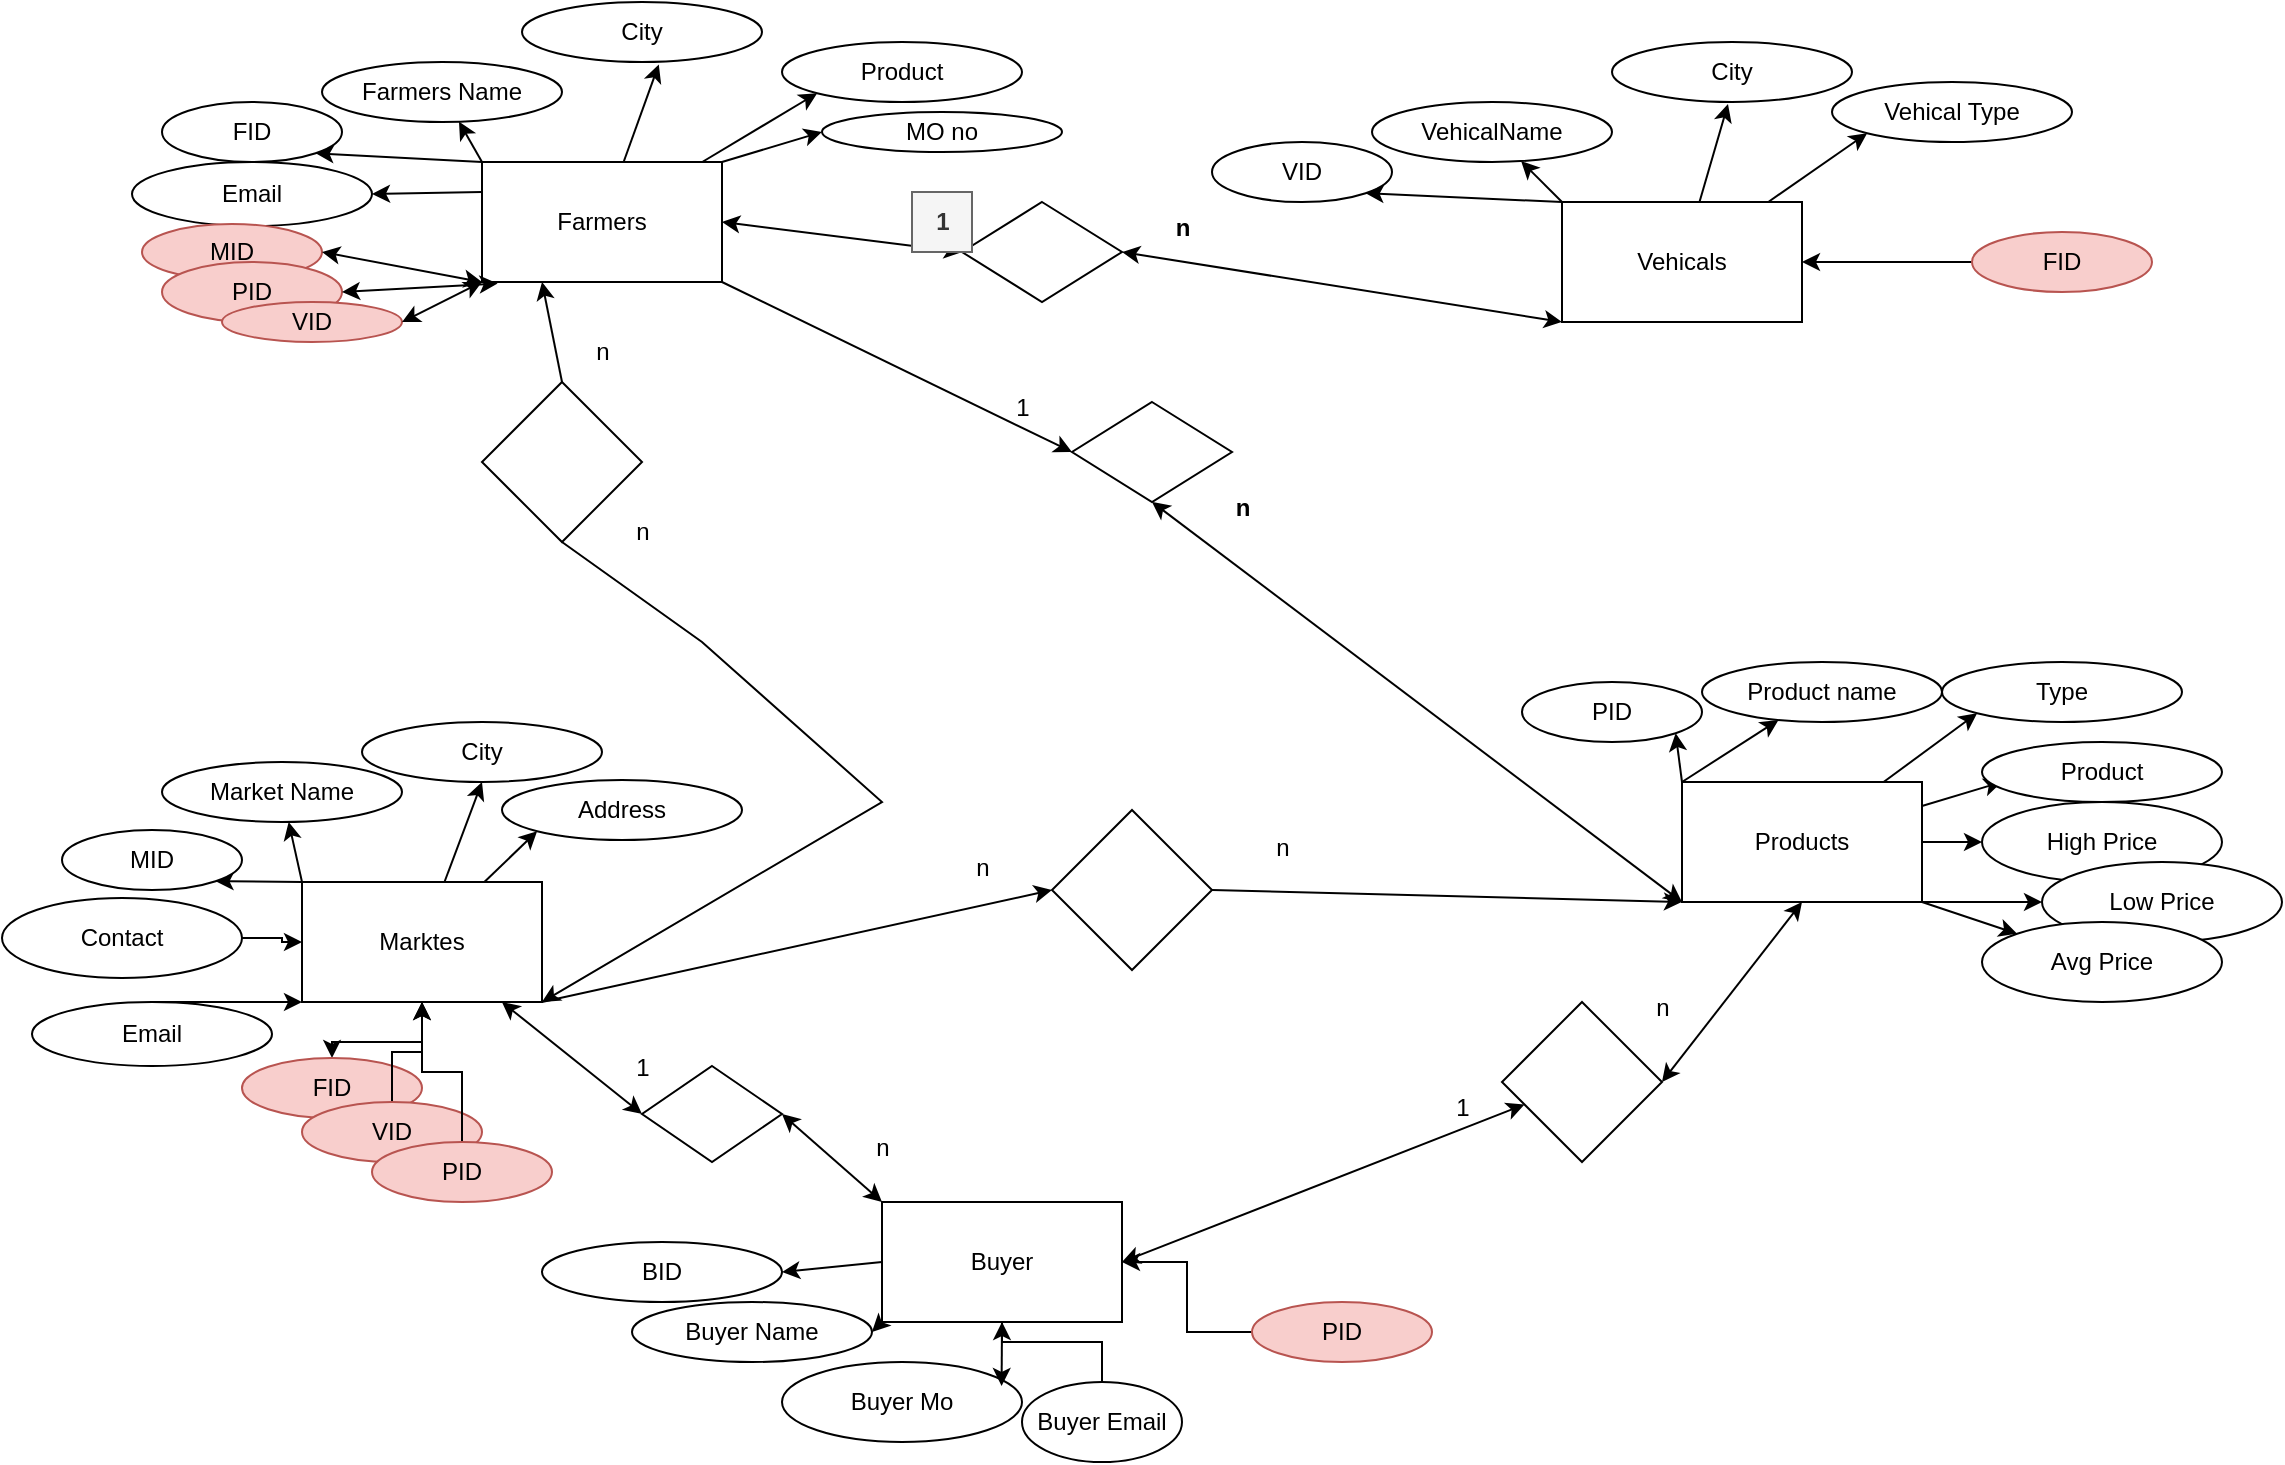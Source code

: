 <mxfile version="24.4.8" type="github">
  <diagram name="Page-1" id="K72RmQp6-IoOSPWZpVq8">
    <mxGraphModel dx="2219" dy="522" grid="1" gridSize="10" guides="1" tooltips="1" connect="1" arrows="1" fold="1" page="1" pageScale="1" pageWidth="1169" pageHeight="827" math="0" shadow="0">
      <root>
        <mxCell id="0" />
        <mxCell id="1" parent="0" />
        <mxCell id="JbbPWGM87C58Qq-8hqNS-1" value="Farmers" style="rounded=0;whiteSpace=wrap;html=1;" parent="1" vertex="1">
          <mxGeometry x="210" y="90" width="120" height="60" as="geometry" />
        </mxCell>
        <mxCell id="JbbPWGM87C58Qq-8hqNS-4" value="Buyer" style="whiteSpace=wrap;html=1;" parent="1" vertex="1">
          <mxGeometry x="410" y="610" width="120" height="60" as="geometry" />
        </mxCell>
        <mxCell id="JbbPWGM87C58Qq-8hqNS-5" value="FID" style="ellipse;whiteSpace=wrap;html=1;" parent="1" vertex="1">
          <mxGeometry x="50" y="60" width="90" height="30" as="geometry" />
        </mxCell>
        <mxCell id="JbbPWGM87C58Qq-8hqNS-6" value="Farmers Name" style="ellipse;whiteSpace=wrap;html=1;" parent="1" vertex="1">
          <mxGeometry x="130" y="40" width="120" height="30" as="geometry" />
        </mxCell>
        <mxCell id="JbbPWGM87C58Qq-8hqNS-7" value="Product" style="ellipse;whiteSpace=wrap;html=1;" parent="1" vertex="1">
          <mxGeometry x="360" y="30" width="120" height="30" as="geometry" />
        </mxCell>
        <mxCell id="JbbPWGM87C58Qq-8hqNS-8" value="City" style="ellipse;whiteSpace=wrap;html=1;" parent="1" vertex="1">
          <mxGeometry x="230" y="10" width="120" height="30" as="geometry" />
        </mxCell>
        <mxCell id="JbbPWGM87C58Qq-8hqNS-10" value="" style="endArrow=classic;html=1;rounded=0;entryX=1;entryY=1;entryDx=0;entryDy=0;exitX=0;exitY=0;exitDx=0;exitDy=0;" parent="1" source="JbbPWGM87C58Qq-8hqNS-1" target="JbbPWGM87C58Qq-8hqNS-5" edge="1">
          <mxGeometry width="50" height="50" relative="1" as="geometry">
            <mxPoint x="510" y="300" as="sourcePoint" />
            <mxPoint x="560" y="250" as="targetPoint" />
          </mxGeometry>
        </mxCell>
        <mxCell id="JbbPWGM87C58Qq-8hqNS-11" value="" style="endArrow=classic;html=1;rounded=0;exitX=0;exitY=0;exitDx=0;exitDy=0;" parent="1" source="JbbPWGM87C58Qq-8hqNS-1" target="JbbPWGM87C58Qq-8hqNS-6" edge="1">
          <mxGeometry width="50" height="50" relative="1" as="geometry">
            <mxPoint x="510" y="300" as="sourcePoint" />
            <mxPoint x="560" y="250" as="targetPoint" />
          </mxGeometry>
        </mxCell>
        <mxCell id="JbbPWGM87C58Qq-8hqNS-12" value="" style="endArrow=classic;html=1;rounded=0;entryX=0.57;entryY=1.04;entryDx=0;entryDy=0;entryPerimeter=0;" parent="1" source="JbbPWGM87C58Qq-8hqNS-1" target="JbbPWGM87C58Qq-8hqNS-8" edge="1">
          <mxGeometry width="50" height="50" relative="1" as="geometry">
            <mxPoint x="510" y="300" as="sourcePoint" />
            <mxPoint x="560" y="250" as="targetPoint" />
          </mxGeometry>
        </mxCell>
        <mxCell id="JbbPWGM87C58Qq-8hqNS-13" value="" style="endArrow=classic;html=1;rounded=0;entryX=0;entryY=1;entryDx=0;entryDy=0;" parent="1" source="JbbPWGM87C58Qq-8hqNS-1" target="JbbPWGM87C58Qq-8hqNS-7" edge="1">
          <mxGeometry width="50" height="50" relative="1" as="geometry">
            <mxPoint x="510" y="300" as="sourcePoint" />
            <mxPoint x="560" y="250" as="targetPoint" />
          </mxGeometry>
        </mxCell>
        <mxCell id="imG7SMmXVlBYuDw79U2s-1" value="Vehicals" style="rounded=0;whiteSpace=wrap;html=1;" vertex="1" parent="1">
          <mxGeometry x="750" y="110" width="120" height="60" as="geometry" />
        </mxCell>
        <mxCell id="imG7SMmXVlBYuDw79U2s-2" value="VID" style="ellipse;whiteSpace=wrap;html=1;" vertex="1" parent="1">
          <mxGeometry x="575" y="80" width="90" height="30" as="geometry" />
        </mxCell>
        <mxCell id="imG7SMmXVlBYuDw79U2s-3" value="VehicalName" style="ellipse;whiteSpace=wrap;html=1;" vertex="1" parent="1">
          <mxGeometry x="655" y="60" width="120" height="30" as="geometry" />
        </mxCell>
        <mxCell id="imG7SMmXVlBYuDw79U2s-4" value="Vehical Type" style="ellipse;whiteSpace=wrap;html=1;" vertex="1" parent="1">
          <mxGeometry x="885" y="50" width="120" height="30" as="geometry" />
        </mxCell>
        <mxCell id="imG7SMmXVlBYuDw79U2s-5" value="" style="endArrow=classic;html=1;rounded=0;entryX=1;entryY=1;entryDx=0;entryDy=0;exitX=0;exitY=0;exitDx=0;exitDy=0;" edge="1" parent="1" source="imG7SMmXVlBYuDw79U2s-1" target="imG7SMmXVlBYuDw79U2s-2">
          <mxGeometry width="50" height="50" relative="1" as="geometry">
            <mxPoint x="1035" y="320" as="sourcePoint" />
            <mxPoint x="1085" y="270" as="targetPoint" />
          </mxGeometry>
        </mxCell>
        <mxCell id="imG7SMmXVlBYuDw79U2s-6" value="" style="endArrow=classic;html=1;rounded=0;exitX=0;exitY=0;exitDx=0;exitDy=0;" edge="1" parent="1" source="imG7SMmXVlBYuDw79U2s-1" target="imG7SMmXVlBYuDw79U2s-3">
          <mxGeometry width="50" height="50" relative="1" as="geometry">
            <mxPoint x="1035" y="320" as="sourcePoint" />
            <mxPoint x="1085" y="270" as="targetPoint" />
          </mxGeometry>
        </mxCell>
        <mxCell id="imG7SMmXVlBYuDw79U2s-7" value="" style="endArrow=classic;html=1;rounded=0;entryX=0.57;entryY=1.04;entryDx=0;entryDy=0;entryPerimeter=0;" edge="1" parent="1" source="imG7SMmXVlBYuDw79U2s-1">
          <mxGeometry width="50" height="50" relative="1" as="geometry">
            <mxPoint x="1035" y="320" as="sourcePoint" />
            <mxPoint x="833" y="61" as="targetPoint" />
          </mxGeometry>
        </mxCell>
        <mxCell id="imG7SMmXVlBYuDw79U2s-8" value="" style="endArrow=classic;html=1;rounded=0;entryX=0;entryY=1;entryDx=0;entryDy=0;" edge="1" parent="1" source="imG7SMmXVlBYuDw79U2s-1" target="imG7SMmXVlBYuDw79U2s-4">
          <mxGeometry width="50" height="50" relative="1" as="geometry">
            <mxPoint x="1035" y="320" as="sourcePoint" />
            <mxPoint x="1085" y="270" as="targetPoint" />
          </mxGeometry>
        </mxCell>
        <mxCell id="imG7SMmXVlBYuDw79U2s-9" value="City" style="ellipse;whiteSpace=wrap;html=1;" vertex="1" parent="1">
          <mxGeometry x="775" y="30" width="120" height="30" as="geometry" />
        </mxCell>
        <mxCell id="imG7SMmXVlBYuDw79U2s-27" value="Products" style="rounded=0;whiteSpace=wrap;html=1;" vertex="1" parent="1">
          <mxGeometry x="810" y="400" width="120" height="60" as="geometry" />
        </mxCell>
        <mxCell id="imG7SMmXVlBYuDw79U2s-28" value="PID" style="ellipse;whiteSpace=wrap;html=1;" vertex="1" parent="1">
          <mxGeometry x="730" y="350" width="90" height="30" as="geometry" />
        </mxCell>
        <mxCell id="imG7SMmXVlBYuDw79U2s-29" value="Product name" style="ellipse;whiteSpace=wrap;html=1;" vertex="1" parent="1">
          <mxGeometry x="820" y="340" width="120" height="30" as="geometry" />
        </mxCell>
        <mxCell id="imG7SMmXVlBYuDw79U2s-30" value="" style="endArrow=classic;html=1;rounded=0;entryX=1;entryY=1;entryDx=0;entryDy=0;exitX=0;exitY=0;exitDx=0;exitDy=0;" edge="1" parent="1" source="imG7SMmXVlBYuDw79U2s-27" target="imG7SMmXVlBYuDw79U2s-28">
          <mxGeometry width="50" height="50" relative="1" as="geometry">
            <mxPoint x="1106" y="540" as="sourcePoint" />
            <mxPoint x="1156" y="490" as="targetPoint" />
          </mxGeometry>
        </mxCell>
        <mxCell id="imG7SMmXVlBYuDw79U2s-31" value="" style="endArrow=classic;html=1;rounded=0;exitX=0;exitY=0;exitDx=0;exitDy=0;" edge="1" parent="1" source="imG7SMmXVlBYuDw79U2s-27" target="imG7SMmXVlBYuDw79U2s-29">
          <mxGeometry width="50" height="50" relative="1" as="geometry">
            <mxPoint x="1106" y="540" as="sourcePoint" />
            <mxPoint x="1156" y="490" as="targetPoint" />
          </mxGeometry>
        </mxCell>
        <mxCell id="imG7SMmXVlBYuDw79U2s-32" value="" style="endArrow=classic;html=1;rounded=0;entryX=0;entryY=1;entryDx=0;entryDy=0;" edge="1" parent="1" source="imG7SMmXVlBYuDw79U2s-27" target="imG7SMmXVlBYuDw79U2s-34">
          <mxGeometry width="50" height="50" relative="1" as="geometry">
            <mxPoint x="1106" y="540" as="sourcePoint" />
            <mxPoint x="904" y="281" as="targetPoint" />
          </mxGeometry>
        </mxCell>
        <mxCell id="imG7SMmXVlBYuDw79U2s-33" value="" style="endArrow=classic;html=1;rounded=0;" edge="1" parent="1" source="imG7SMmXVlBYuDw79U2s-27">
          <mxGeometry width="50" height="50" relative="1" as="geometry">
            <mxPoint x="1106" y="540" as="sourcePoint" />
            <mxPoint x="970" y="400" as="targetPoint" />
          </mxGeometry>
        </mxCell>
        <mxCell id="imG7SMmXVlBYuDw79U2s-34" value="Type" style="ellipse;whiteSpace=wrap;html=1;" vertex="1" parent="1">
          <mxGeometry x="940" y="340" width="120" height="30" as="geometry" />
        </mxCell>
        <mxCell id="imG7SMmXVlBYuDw79U2s-35" value="Product" style="ellipse;whiteSpace=wrap;html=1;" vertex="1" parent="1">
          <mxGeometry x="960" y="380" width="120" height="30" as="geometry" />
        </mxCell>
        <mxCell id="imG7SMmXVlBYuDw79U2s-36" value="High Price" style="ellipse;whiteSpace=wrap;html=1;" vertex="1" parent="1">
          <mxGeometry x="960" y="410" width="120" height="40" as="geometry" />
        </mxCell>
        <mxCell id="imG7SMmXVlBYuDw79U2s-37" value="Low Price" style="ellipse;whiteSpace=wrap;html=1;" vertex="1" parent="1">
          <mxGeometry x="990" y="440" width="120" height="40" as="geometry" />
        </mxCell>
        <mxCell id="imG7SMmXVlBYuDw79U2s-38" value="Avg Price" style="ellipse;whiteSpace=wrap;html=1;" vertex="1" parent="1">
          <mxGeometry x="960" y="470" width="120" height="40" as="geometry" />
        </mxCell>
        <mxCell id="imG7SMmXVlBYuDw79U2s-39" value="" style="endArrow=classic;html=1;rounded=0;entryX=0;entryY=0.5;entryDx=0;entryDy=0;exitX=1;exitY=0.5;exitDx=0;exitDy=0;" edge="1" parent="1" source="imG7SMmXVlBYuDw79U2s-27" target="imG7SMmXVlBYuDw79U2s-36">
          <mxGeometry width="50" height="50" relative="1" as="geometry">
            <mxPoint x="510" y="300" as="sourcePoint" />
            <mxPoint x="560" y="250" as="targetPoint" />
          </mxGeometry>
        </mxCell>
        <mxCell id="imG7SMmXVlBYuDw79U2s-40" value="" style="endArrow=classic;html=1;rounded=0;entryX=0;entryY=0.5;entryDx=0;entryDy=0;" edge="1" parent="1" target="imG7SMmXVlBYuDw79U2s-37">
          <mxGeometry width="50" height="50" relative="1" as="geometry">
            <mxPoint x="930" y="460" as="sourcePoint" />
            <mxPoint x="560" y="250" as="targetPoint" />
            <Array as="points">
              <mxPoint x="930" y="460" />
            </Array>
          </mxGeometry>
        </mxCell>
        <mxCell id="imG7SMmXVlBYuDw79U2s-41" value="" style="endArrow=classic;html=1;rounded=0;entryX=0;entryY=0;entryDx=0;entryDy=0;exitX=1;exitY=1;exitDx=0;exitDy=0;" edge="1" parent="1" source="imG7SMmXVlBYuDw79U2s-27" target="imG7SMmXVlBYuDw79U2s-38">
          <mxGeometry width="50" height="50" relative="1" as="geometry">
            <mxPoint x="510" y="300" as="sourcePoint" />
            <mxPoint x="560" y="250" as="targetPoint" />
          </mxGeometry>
        </mxCell>
        <mxCell id="imG7SMmXVlBYuDw79U2s-110" value="" style="edgeStyle=orthogonalEdgeStyle;rounded=0;orthogonalLoop=1;jettySize=auto;html=1;" edge="1" parent="1" source="imG7SMmXVlBYuDw79U2s-42" target="imG7SMmXVlBYuDw79U2s-108">
          <mxGeometry relative="1" as="geometry" />
        </mxCell>
        <mxCell id="imG7SMmXVlBYuDw79U2s-42" value="Marktes" style="rounded=0;whiteSpace=wrap;html=1;" vertex="1" parent="1">
          <mxGeometry x="120" y="450" width="120" height="60" as="geometry" />
        </mxCell>
        <mxCell id="imG7SMmXVlBYuDw79U2s-43" value="Market Name" style="ellipse;whiteSpace=wrap;html=1;" vertex="1" parent="1">
          <mxGeometry x="50" y="390" width="120" height="30" as="geometry" />
        </mxCell>
        <mxCell id="imG7SMmXVlBYuDw79U2s-44" value="" style="endArrow=classic;html=1;rounded=0;entryX=1;entryY=1;entryDx=0;entryDy=0;exitX=0;exitY=0;exitDx=0;exitDy=0;" edge="1" source="imG7SMmXVlBYuDw79U2s-42" target="imG7SMmXVlBYuDw79U2s-50" parent="1">
          <mxGeometry width="50" height="50" relative="1" as="geometry">
            <mxPoint x="640" y="630" as="sourcePoint" />
            <mxPoint x="690" y="580" as="targetPoint" />
          </mxGeometry>
        </mxCell>
        <mxCell id="imG7SMmXVlBYuDw79U2s-45" value="" style="endArrow=classic;html=1;rounded=0;exitX=0;exitY=0;exitDx=0;exitDy=0;" edge="1" source="imG7SMmXVlBYuDw79U2s-42" target="imG7SMmXVlBYuDw79U2s-43" parent="1">
          <mxGeometry width="50" height="50" relative="1" as="geometry">
            <mxPoint x="640" y="630" as="sourcePoint" />
            <mxPoint x="690" y="580" as="targetPoint" />
          </mxGeometry>
        </mxCell>
        <mxCell id="imG7SMmXVlBYuDw79U2s-46" value="" style="endArrow=classic;html=1;rounded=0;entryX=0.5;entryY=1;entryDx=0;entryDy=0;" edge="1" source="imG7SMmXVlBYuDw79U2s-42" target="imG7SMmXVlBYuDw79U2s-48" parent="1">
          <mxGeometry width="50" height="50" relative="1" as="geometry">
            <mxPoint x="640" y="630" as="sourcePoint" />
            <mxPoint x="438" y="371" as="targetPoint" />
          </mxGeometry>
        </mxCell>
        <mxCell id="imG7SMmXVlBYuDw79U2s-47" value="" style="endArrow=classic;html=1;rounded=0;entryX=0;entryY=1;entryDx=0;entryDy=0;" edge="1" source="imG7SMmXVlBYuDw79U2s-42" target="imG7SMmXVlBYuDw79U2s-49" parent="1">
          <mxGeometry width="50" height="50" relative="1" as="geometry">
            <mxPoint x="640" y="630" as="sourcePoint" />
            <mxPoint x="690" y="580" as="targetPoint" />
          </mxGeometry>
        </mxCell>
        <mxCell id="imG7SMmXVlBYuDw79U2s-48" value="City" style="ellipse;whiteSpace=wrap;html=1;" vertex="1" parent="1">
          <mxGeometry x="150" y="370" width="120" height="30" as="geometry" />
        </mxCell>
        <mxCell id="imG7SMmXVlBYuDw79U2s-49" value="Address" style="ellipse;whiteSpace=wrap;html=1;" vertex="1" parent="1">
          <mxGeometry x="220" y="399" width="120" height="30" as="geometry" />
        </mxCell>
        <mxCell id="imG7SMmXVlBYuDw79U2s-50" value="MID" style="ellipse;whiteSpace=wrap;html=1;" vertex="1" parent="1">
          <mxGeometry y="424" width="90" height="30" as="geometry" />
        </mxCell>
        <mxCell id="imG7SMmXVlBYuDw79U2s-51" value="" style="rhombus;whiteSpace=wrap;html=1;" vertex="1" parent="1">
          <mxGeometry x="210" y="200" width="80" height="80" as="geometry" />
        </mxCell>
        <mxCell id="imG7SMmXVlBYuDw79U2s-52" value="" style="endArrow=classic;html=1;rounded=0;entryX=0.25;entryY=1;entryDx=0;entryDy=0;exitX=0.5;exitY=0;exitDx=0;exitDy=0;" edge="1" parent="1" source="imG7SMmXVlBYuDw79U2s-51" target="JbbPWGM87C58Qq-8hqNS-1">
          <mxGeometry width="50" height="50" relative="1" as="geometry">
            <mxPoint x="510" y="300" as="sourcePoint" />
            <mxPoint x="560" y="250" as="targetPoint" />
          </mxGeometry>
        </mxCell>
        <mxCell id="imG7SMmXVlBYuDw79U2s-53" value="" style="endArrow=classic;html=1;rounded=0;exitX=0.5;exitY=1;exitDx=0;exitDy=0;entryX=1;entryY=1;entryDx=0;entryDy=0;" edge="1" parent="1" source="imG7SMmXVlBYuDw79U2s-51" target="imG7SMmXVlBYuDw79U2s-42">
          <mxGeometry width="50" height="50" relative="1" as="geometry">
            <mxPoint x="510" y="300" as="sourcePoint" />
            <mxPoint x="560" y="250" as="targetPoint" />
            <Array as="points">
              <mxPoint x="320" y="330" />
              <mxPoint x="410" y="410" />
            </Array>
          </mxGeometry>
        </mxCell>
        <mxCell id="imG7SMmXVlBYuDw79U2s-54" value="n" style="text;html=1;align=center;verticalAlign=middle;resizable=0;points=[];autosize=1;strokeColor=none;fillColor=none;" vertex="1" parent="1">
          <mxGeometry x="255" y="170" width="30" height="30" as="geometry" />
        </mxCell>
        <mxCell id="imG7SMmXVlBYuDw79U2s-55" value="n" style="text;html=1;align=center;verticalAlign=middle;resizable=0;points=[];autosize=1;strokeColor=none;fillColor=none;" vertex="1" parent="1">
          <mxGeometry x="275" y="260" width="30" height="30" as="geometry" />
        </mxCell>
        <mxCell id="imG7SMmXVlBYuDw79U2s-56" value="" style="rhombus;whiteSpace=wrap;html=1;" vertex="1" parent="1">
          <mxGeometry x="450" y="110" width="80" height="50" as="geometry" />
        </mxCell>
        <mxCell id="imG7SMmXVlBYuDw79U2s-58" value="" style="endArrow=classic;startArrow=classic;html=1;rounded=0;entryX=0;entryY=1;entryDx=0;entryDy=0;exitX=1;exitY=0.5;exitDx=0;exitDy=0;" edge="1" parent="1" source="imG7SMmXVlBYuDw79U2s-56" target="imG7SMmXVlBYuDw79U2s-1">
          <mxGeometry width="50" height="50" relative="1" as="geometry">
            <mxPoint x="510" y="300" as="sourcePoint" />
            <mxPoint x="560" y="250" as="targetPoint" />
          </mxGeometry>
        </mxCell>
        <mxCell id="imG7SMmXVlBYuDw79U2s-59" value="" style="endArrow=classic;startArrow=classic;html=1;rounded=0;entryX=0;entryY=0.5;entryDx=0;entryDy=0;exitX=1;exitY=0.5;exitDx=0;exitDy=0;" edge="1" parent="1" source="JbbPWGM87C58Qq-8hqNS-1" target="imG7SMmXVlBYuDw79U2s-56">
          <mxGeometry width="50" height="50" relative="1" as="geometry">
            <mxPoint x="510" y="300" as="sourcePoint" />
            <mxPoint x="560" y="250" as="targetPoint" />
          </mxGeometry>
        </mxCell>
        <mxCell id="imG7SMmXVlBYuDw79U2s-60" value="&lt;b&gt;1&lt;/b&gt;" style="text;html=1;align=center;verticalAlign=middle;resizable=0;points=[];autosize=1;fillColor=#f5f5f5;fontColor=#333333;strokeColor=#666666;" vertex="1" parent="1">
          <mxGeometry x="425" y="105" width="30" height="30" as="geometry" />
        </mxCell>
        <mxCell id="imG7SMmXVlBYuDw79U2s-61" value="&lt;b&gt;n&lt;/b&gt;" style="text;html=1;align=center;verticalAlign=middle;resizable=0;points=[];autosize=1;strokeColor=none;fillColor=none;" vertex="1" parent="1">
          <mxGeometry x="545" y="108" width="30" height="30" as="geometry" />
        </mxCell>
        <mxCell id="imG7SMmXVlBYuDw79U2s-62" value="" style="rhombus;whiteSpace=wrap;html=1;" vertex="1" parent="1">
          <mxGeometry x="505" y="210" width="80" height="50" as="geometry" />
        </mxCell>
        <mxCell id="imG7SMmXVlBYuDw79U2s-63" value="" style="endArrow=classic;html=1;rounded=0;entryX=0;entryY=0.5;entryDx=0;entryDy=0;exitX=1;exitY=1;exitDx=0;exitDy=0;" edge="1" parent="1" source="JbbPWGM87C58Qq-8hqNS-1" target="imG7SMmXVlBYuDw79U2s-62">
          <mxGeometry width="50" height="50" relative="1" as="geometry">
            <mxPoint x="510" y="400" as="sourcePoint" />
            <mxPoint x="560" y="350" as="targetPoint" />
          </mxGeometry>
        </mxCell>
        <mxCell id="imG7SMmXVlBYuDw79U2s-64" value="" style="endArrow=classic;startArrow=classic;html=1;rounded=0;entryX=0;entryY=1;entryDx=0;entryDy=0;exitX=0.5;exitY=1;exitDx=0;exitDy=0;" edge="1" parent="1" source="imG7SMmXVlBYuDw79U2s-62" target="imG7SMmXVlBYuDw79U2s-27">
          <mxGeometry width="50" height="50" relative="1" as="geometry">
            <mxPoint x="510" y="400" as="sourcePoint" />
            <mxPoint x="560" y="350" as="targetPoint" />
          </mxGeometry>
        </mxCell>
        <mxCell id="imG7SMmXVlBYuDw79U2s-65" value="1" style="text;html=1;align=center;verticalAlign=middle;resizable=0;points=[];autosize=1;strokeColor=none;fillColor=none;" vertex="1" parent="1">
          <mxGeometry x="465" y="198" width="30" height="30" as="geometry" />
        </mxCell>
        <mxCell id="imG7SMmXVlBYuDw79U2s-66" value="&lt;b&gt;n&lt;/b&gt;" style="text;html=1;align=center;verticalAlign=middle;resizable=0;points=[];autosize=1;strokeColor=none;fillColor=none;" vertex="1" parent="1">
          <mxGeometry x="575" y="248" width="30" height="30" as="geometry" />
        </mxCell>
        <mxCell id="imG7SMmXVlBYuDw79U2s-67" value="" style="rhombus;whiteSpace=wrap;html=1;" vertex="1" parent="1">
          <mxGeometry x="495" y="414" width="80" height="80" as="geometry" />
        </mxCell>
        <mxCell id="imG7SMmXVlBYuDw79U2s-68" value="" style="endArrow=classic;html=1;rounded=0;exitX=1;exitY=0.5;exitDx=0;exitDy=0;" edge="1" parent="1" source="imG7SMmXVlBYuDw79U2s-67">
          <mxGeometry width="50" height="50" relative="1" as="geometry">
            <mxPoint x="510" y="400" as="sourcePoint" />
            <mxPoint x="810" y="460" as="targetPoint" />
          </mxGeometry>
        </mxCell>
        <mxCell id="imG7SMmXVlBYuDw79U2s-69" value="" style="endArrow=classic;html=1;rounded=0;exitX=1;exitY=1;exitDx=0;exitDy=0;entryX=0;entryY=0.5;entryDx=0;entryDy=0;" edge="1" parent="1" source="imG7SMmXVlBYuDw79U2s-42" target="imG7SMmXVlBYuDw79U2s-67">
          <mxGeometry width="50" height="50" relative="1" as="geometry">
            <mxPoint x="510" y="400" as="sourcePoint" />
            <mxPoint x="560" y="350" as="targetPoint" />
          </mxGeometry>
        </mxCell>
        <mxCell id="imG7SMmXVlBYuDw79U2s-70" value="n" style="text;html=1;align=center;verticalAlign=middle;resizable=0;points=[];autosize=1;strokeColor=none;fillColor=none;" vertex="1" parent="1">
          <mxGeometry x="595" y="418" width="30" height="30" as="geometry" />
        </mxCell>
        <mxCell id="imG7SMmXVlBYuDw79U2s-71" value="n" style="text;html=1;align=center;verticalAlign=middle;resizable=0;points=[];autosize=1;strokeColor=none;fillColor=none;" vertex="1" parent="1">
          <mxGeometry x="445" y="428" width="30" height="30" as="geometry" />
        </mxCell>
        <mxCell id="imG7SMmXVlBYuDw79U2s-72" value="BID" style="ellipse;whiteSpace=wrap;html=1;" vertex="1" parent="1">
          <mxGeometry x="240" y="630" width="120" height="30" as="geometry" />
        </mxCell>
        <mxCell id="imG7SMmXVlBYuDw79U2s-73" value="Buyer Name" style="ellipse;whiteSpace=wrap;html=1;" vertex="1" parent="1">
          <mxGeometry x="285" y="660" width="120" height="30" as="geometry" />
        </mxCell>
        <mxCell id="imG7SMmXVlBYuDw79U2s-74" value="Buyer Mo" style="ellipse;whiteSpace=wrap;html=1;" vertex="1" parent="1">
          <mxGeometry x="360" y="690" width="120" height="40" as="geometry" />
        </mxCell>
        <mxCell id="imG7SMmXVlBYuDw79U2s-76" value="" style="edgeStyle=orthogonalEdgeStyle;rounded=0;orthogonalLoop=1;jettySize=auto;html=1;" edge="1" parent="1" source="imG7SMmXVlBYuDw79U2s-75" target="imG7SMmXVlBYuDw79U2s-42">
          <mxGeometry relative="1" as="geometry" />
        </mxCell>
        <mxCell id="imG7SMmXVlBYuDw79U2s-75" value="Contact" style="ellipse;whiteSpace=wrap;html=1;" vertex="1" parent="1">
          <mxGeometry x="-30" y="458" width="120" height="40" as="geometry" />
        </mxCell>
        <mxCell id="imG7SMmXVlBYuDw79U2s-78" value="" style="edgeStyle=orthogonalEdgeStyle;rounded=0;orthogonalLoop=1;jettySize=auto;html=1;" edge="1" parent="1" source="imG7SMmXVlBYuDw79U2s-77" target="imG7SMmXVlBYuDw79U2s-42">
          <mxGeometry relative="1" as="geometry">
            <Array as="points">
              <mxPoint x="110" y="510" />
              <mxPoint x="110" y="510" />
            </Array>
          </mxGeometry>
        </mxCell>
        <mxCell id="imG7SMmXVlBYuDw79U2s-77" value="Email" style="ellipse;whiteSpace=wrap;html=1;" vertex="1" parent="1">
          <mxGeometry x="-15" y="510" width="120" height="32" as="geometry" />
        </mxCell>
        <mxCell id="imG7SMmXVlBYuDw79U2s-79" value="MO no" style="ellipse;whiteSpace=wrap;html=1;" vertex="1" parent="1">
          <mxGeometry x="380" y="65" width="120" height="20" as="geometry" />
        </mxCell>
        <mxCell id="imG7SMmXVlBYuDw79U2s-81" value="" style="endArrow=classic;html=1;rounded=0;entryX=0;entryY=0.5;entryDx=0;entryDy=0;exitX=1;exitY=0;exitDx=0;exitDy=0;" edge="1" parent="1" source="JbbPWGM87C58Qq-8hqNS-1" target="imG7SMmXVlBYuDw79U2s-79">
          <mxGeometry width="50" height="50" relative="1" as="geometry">
            <mxPoint x="510" y="300" as="sourcePoint" />
            <mxPoint x="560" y="250" as="targetPoint" />
          </mxGeometry>
        </mxCell>
        <mxCell id="imG7SMmXVlBYuDw79U2s-82" value="Email" style="ellipse;whiteSpace=wrap;html=1;" vertex="1" parent="1">
          <mxGeometry x="35" y="90" width="120" height="32" as="geometry" />
        </mxCell>
        <mxCell id="imG7SMmXVlBYuDw79U2s-86" value="" style="endArrow=classic;html=1;rounded=0;entryX=1;entryY=0.5;entryDx=0;entryDy=0;exitX=0;exitY=0.25;exitDx=0;exitDy=0;" edge="1" parent="1" source="JbbPWGM87C58Qq-8hqNS-1" target="imG7SMmXVlBYuDw79U2s-82">
          <mxGeometry width="50" height="50" relative="1" as="geometry">
            <mxPoint x="200" y="120" as="sourcePoint" />
            <mxPoint x="560" y="190" as="targetPoint" />
          </mxGeometry>
        </mxCell>
        <mxCell id="imG7SMmXVlBYuDw79U2s-89" value="" style="endArrow=classic;html=1;rounded=0;entryX=1;entryY=0.5;entryDx=0;entryDy=0;exitX=0;exitY=0.5;exitDx=0;exitDy=0;" edge="1" parent="1" source="JbbPWGM87C58Qq-8hqNS-4" target="imG7SMmXVlBYuDw79U2s-72">
          <mxGeometry width="50" height="50" relative="1" as="geometry">
            <mxPoint x="510" y="640" as="sourcePoint" />
            <mxPoint x="560" y="590" as="targetPoint" />
          </mxGeometry>
        </mxCell>
        <mxCell id="imG7SMmXVlBYuDw79U2s-90" value="" style="endArrow=classic;html=1;rounded=0;entryX=1;entryY=0.5;entryDx=0;entryDy=0;" edge="1" parent="1" target="imG7SMmXVlBYuDw79U2s-73">
          <mxGeometry width="50" height="50" relative="1" as="geometry">
            <mxPoint x="410" y="670" as="sourcePoint" />
            <mxPoint x="560" y="590" as="targetPoint" />
          </mxGeometry>
        </mxCell>
        <mxCell id="imG7SMmXVlBYuDw79U2s-91" value="" style="endArrow=classic;html=1;rounded=0;entryX=0.915;entryY=0.3;entryDx=0;entryDy=0;entryPerimeter=0;exitX=0.5;exitY=1;exitDx=0;exitDy=0;" edge="1" parent="1" source="JbbPWGM87C58Qq-8hqNS-4" target="imG7SMmXVlBYuDw79U2s-74">
          <mxGeometry width="50" height="50" relative="1" as="geometry">
            <mxPoint x="510" y="640" as="sourcePoint" />
            <mxPoint x="560" y="590" as="targetPoint" />
          </mxGeometry>
        </mxCell>
        <mxCell id="imG7SMmXVlBYuDw79U2s-93" value="" style="edgeStyle=orthogonalEdgeStyle;rounded=0;orthogonalLoop=1;jettySize=auto;html=1;" edge="1" parent="1" source="imG7SMmXVlBYuDw79U2s-92" target="JbbPWGM87C58Qq-8hqNS-4">
          <mxGeometry relative="1" as="geometry" />
        </mxCell>
        <mxCell id="imG7SMmXVlBYuDw79U2s-92" value="Buyer Email" style="ellipse;whiteSpace=wrap;html=1;" vertex="1" parent="1">
          <mxGeometry x="480" y="700" width="80" height="40" as="geometry" />
        </mxCell>
        <mxCell id="imG7SMmXVlBYuDw79U2s-95" value="" style="endArrow=classic;startArrow=classic;html=1;rounded=0;exitX=0.833;exitY=1;exitDx=0;exitDy=0;exitPerimeter=0;entryX=0;entryY=0.5;entryDx=0;entryDy=0;" edge="1" parent="1" source="imG7SMmXVlBYuDw79U2s-42" target="imG7SMmXVlBYuDw79U2s-96">
          <mxGeometry width="50" height="50" relative="1" as="geometry">
            <mxPoint x="510" y="540" as="sourcePoint" />
            <mxPoint x="330" y="550" as="targetPoint" />
          </mxGeometry>
        </mxCell>
        <mxCell id="imG7SMmXVlBYuDw79U2s-96" value="" style="rhombus;whiteSpace=wrap;html=1;" vertex="1" parent="1">
          <mxGeometry x="290" y="542" width="70" height="48" as="geometry" />
        </mxCell>
        <mxCell id="imG7SMmXVlBYuDw79U2s-97" value="" style="endArrow=classic;startArrow=classic;html=1;rounded=0;exitX=1;exitY=0.5;exitDx=0;exitDy=0;entryX=0;entryY=0;entryDx=0;entryDy=0;" edge="1" parent="1" source="imG7SMmXVlBYuDw79U2s-96" target="JbbPWGM87C58Qq-8hqNS-4">
          <mxGeometry width="50" height="50" relative="1" as="geometry">
            <mxPoint x="510" y="540" as="sourcePoint" />
            <mxPoint x="560" y="490" as="targetPoint" />
          </mxGeometry>
        </mxCell>
        <mxCell id="imG7SMmXVlBYuDw79U2s-98" value="1" style="text;html=1;align=center;verticalAlign=middle;resizable=0;points=[];autosize=1;strokeColor=none;fillColor=none;" vertex="1" parent="1">
          <mxGeometry x="275" y="528" width="30" height="30" as="geometry" />
        </mxCell>
        <mxCell id="imG7SMmXVlBYuDw79U2s-99" value="n" style="text;html=1;align=center;verticalAlign=middle;resizable=0;points=[];autosize=1;strokeColor=none;fillColor=none;" vertex="1" parent="1">
          <mxGeometry x="395" y="568" width="30" height="30" as="geometry" />
        </mxCell>
        <mxCell id="imG7SMmXVlBYuDw79U2s-100" value="MID" style="ellipse;whiteSpace=wrap;html=1;fillColor=#f8cecc;strokeColor=#b85450;" vertex="1" parent="1">
          <mxGeometry x="40" y="121" width="90" height="28" as="geometry" />
        </mxCell>
        <mxCell id="imG7SMmXVlBYuDw79U2s-101" value="PID" style="ellipse;whiteSpace=wrap;html=1;fillColor=#f8cecc;strokeColor=#b85450;" vertex="1" parent="1">
          <mxGeometry x="50" y="140" width="90" height="30" as="geometry" />
        </mxCell>
        <mxCell id="imG7SMmXVlBYuDw79U2s-102" value="VID" style="ellipse;whiteSpace=wrap;html=1;fillColor=#f8cecc;strokeColor=#b85450;" vertex="1" parent="1">
          <mxGeometry x="80" y="160" width="90" height="20" as="geometry" />
        </mxCell>
        <mxCell id="imG7SMmXVlBYuDw79U2s-103" value="" style="endArrow=classic;startArrow=classic;html=1;rounded=0;entryX=1;entryY=0.5;entryDx=0;entryDy=0;exitX=0.065;exitY=1.013;exitDx=0;exitDy=0;exitPerimeter=0;" edge="1" parent="1" source="JbbPWGM87C58Qq-8hqNS-1" target="imG7SMmXVlBYuDw79U2s-101">
          <mxGeometry width="50" height="50" relative="1" as="geometry">
            <mxPoint x="510" y="240" as="sourcePoint" />
            <mxPoint x="560" y="190" as="targetPoint" />
          </mxGeometry>
        </mxCell>
        <mxCell id="imG7SMmXVlBYuDw79U2s-104" value="" style="endArrow=classic;startArrow=classic;html=1;rounded=0;entryX=1;entryY=0.5;entryDx=0;entryDy=0;exitX=0;exitY=1;exitDx=0;exitDy=0;" edge="1" parent="1" source="JbbPWGM87C58Qq-8hqNS-1" target="imG7SMmXVlBYuDw79U2s-100">
          <mxGeometry width="50" height="50" relative="1" as="geometry">
            <mxPoint x="510" y="240" as="sourcePoint" />
            <mxPoint x="560" y="190" as="targetPoint" />
          </mxGeometry>
        </mxCell>
        <mxCell id="imG7SMmXVlBYuDw79U2s-105" value="" style="endArrow=classic;startArrow=classic;html=1;rounded=0;entryX=1;entryY=0.5;entryDx=0;entryDy=0;exitX=0;exitY=1;exitDx=0;exitDy=0;" edge="1" parent="1" source="JbbPWGM87C58Qq-8hqNS-1" target="imG7SMmXVlBYuDw79U2s-102">
          <mxGeometry width="50" height="50" relative="1" as="geometry">
            <mxPoint x="510" y="240" as="sourcePoint" />
            <mxPoint x="560" y="190" as="targetPoint" />
          </mxGeometry>
        </mxCell>
        <mxCell id="imG7SMmXVlBYuDw79U2s-107" value="" style="edgeStyle=orthogonalEdgeStyle;rounded=0;orthogonalLoop=1;jettySize=auto;html=1;" edge="1" parent="1" source="imG7SMmXVlBYuDw79U2s-106" target="imG7SMmXVlBYuDw79U2s-1">
          <mxGeometry relative="1" as="geometry" />
        </mxCell>
        <mxCell id="imG7SMmXVlBYuDw79U2s-106" value="FID" style="ellipse;whiteSpace=wrap;html=1;fillColor=#f8cecc;strokeColor=#b85450;" vertex="1" parent="1">
          <mxGeometry x="955" y="125" width="90" height="30" as="geometry" />
        </mxCell>
        <mxCell id="imG7SMmXVlBYuDw79U2s-108" value="FID" style="ellipse;whiteSpace=wrap;html=1;fillColor=#f8cecc;strokeColor=#b85450;" vertex="1" parent="1">
          <mxGeometry x="90" y="538" width="90" height="30" as="geometry" />
        </mxCell>
        <mxCell id="imG7SMmXVlBYuDw79U2s-113" value="" style="edgeStyle=orthogonalEdgeStyle;rounded=0;orthogonalLoop=1;jettySize=auto;html=1;" edge="1" parent="1" source="imG7SMmXVlBYuDw79U2s-112" target="imG7SMmXVlBYuDw79U2s-42">
          <mxGeometry relative="1" as="geometry" />
        </mxCell>
        <mxCell id="imG7SMmXVlBYuDw79U2s-112" value="VID" style="ellipse;whiteSpace=wrap;html=1;fillColor=#f8cecc;strokeColor=#b85450;" vertex="1" parent="1">
          <mxGeometry x="120" y="560" width="90" height="30" as="geometry" />
        </mxCell>
        <mxCell id="imG7SMmXVlBYuDw79U2s-116" value="" style="edgeStyle=orthogonalEdgeStyle;rounded=0;orthogonalLoop=1;jettySize=auto;html=1;" edge="1" parent="1" source="imG7SMmXVlBYuDw79U2s-114" target="imG7SMmXVlBYuDw79U2s-42">
          <mxGeometry relative="1" as="geometry" />
        </mxCell>
        <mxCell id="imG7SMmXVlBYuDw79U2s-114" value="PID" style="ellipse;whiteSpace=wrap;html=1;fillColor=#f8cecc;strokeColor=#b85450;" vertex="1" parent="1">
          <mxGeometry x="155" y="580" width="90" height="30" as="geometry" />
        </mxCell>
        <mxCell id="imG7SMmXVlBYuDw79U2s-118" value="" style="edgeStyle=orthogonalEdgeStyle;rounded=0;orthogonalLoop=1;jettySize=auto;html=1;" edge="1" parent="1" source="imG7SMmXVlBYuDw79U2s-117" target="JbbPWGM87C58Qq-8hqNS-4">
          <mxGeometry relative="1" as="geometry" />
        </mxCell>
        <mxCell id="imG7SMmXVlBYuDw79U2s-117" value="PID" style="ellipse;whiteSpace=wrap;html=1;fillColor=#f8cecc;strokeColor=#b85450;" vertex="1" parent="1">
          <mxGeometry x="595" y="660" width="90" height="30" as="geometry" />
        </mxCell>
        <mxCell id="imG7SMmXVlBYuDw79U2s-119" value="" style="rhombus;whiteSpace=wrap;html=1;" vertex="1" parent="1">
          <mxGeometry x="720" y="510" width="80" height="80" as="geometry" />
        </mxCell>
        <mxCell id="imG7SMmXVlBYuDw79U2s-120" value="" style="endArrow=classic;startArrow=classic;html=1;rounded=0;exitX=1;exitY=0.5;exitDx=0;exitDy=0;" edge="1" parent="1" source="JbbPWGM87C58Qq-8hqNS-4" target="imG7SMmXVlBYuDw79U2s-119">
          <mxGeometry width="50" height="50" relative="1" as="geometry">
            <mxPoint x="510" y="590" as="sourcePoint" />
            <mxPoint x="560" y="540" as="targetPoint" />
          </mxGeometry>
        </mxCell>
        <mxCell id="imG7SMmXVlBYuDw79U2s-121" value="" style="endArrow=classic;startArrow=classic;html=1;rounded=0;entryX=0.5;entryY=1;entryDx=0;entryDy=0;exitX=1;exitY=0.5;exitDx=0;exitDy=0;" edge="1" parent="1" source="imG7SMmXVlBYuDw79U2s-119" target="imG7SMmXVlBYuDw79U2s-27">
          <mxGeometry width="50" height="50" relative="1" as="geometry">
            <mxPoint x="510" y="590" as="sourcePoint" />
            <mxPoint x="560" y="540" as="targetPoint" />
          </mxGeometry>
        </mxCell>
        <mxCell id="imG7SMmXVlBYuDw79U2s-122" value="1" style="text;html=1;align=center;verticalAlign=middle;resizable=0;points=[];autosize=1;strokeColor=none;fillColor=none;" vertex="1" parent="1">
          <mxGeometry x="685" y="548" width="30" height="30" as="geometry" />
        </mxCell>
        <mxCell id="imG7SMmXVlBYuDw79U2s-123" value="n" style="text;html=1;align=center;verticalAlign=middle;resizable=0;points=[];autosize=1;strokeColor=none;fillColor=none;" vertex="1" parent="1">
          <mxGeometry x="785" y="498" width="30" height="30" as="geometry" />
        </mxCell>
      </root>
    </mxGraphModel>
  </diagram>
</mxfile>
